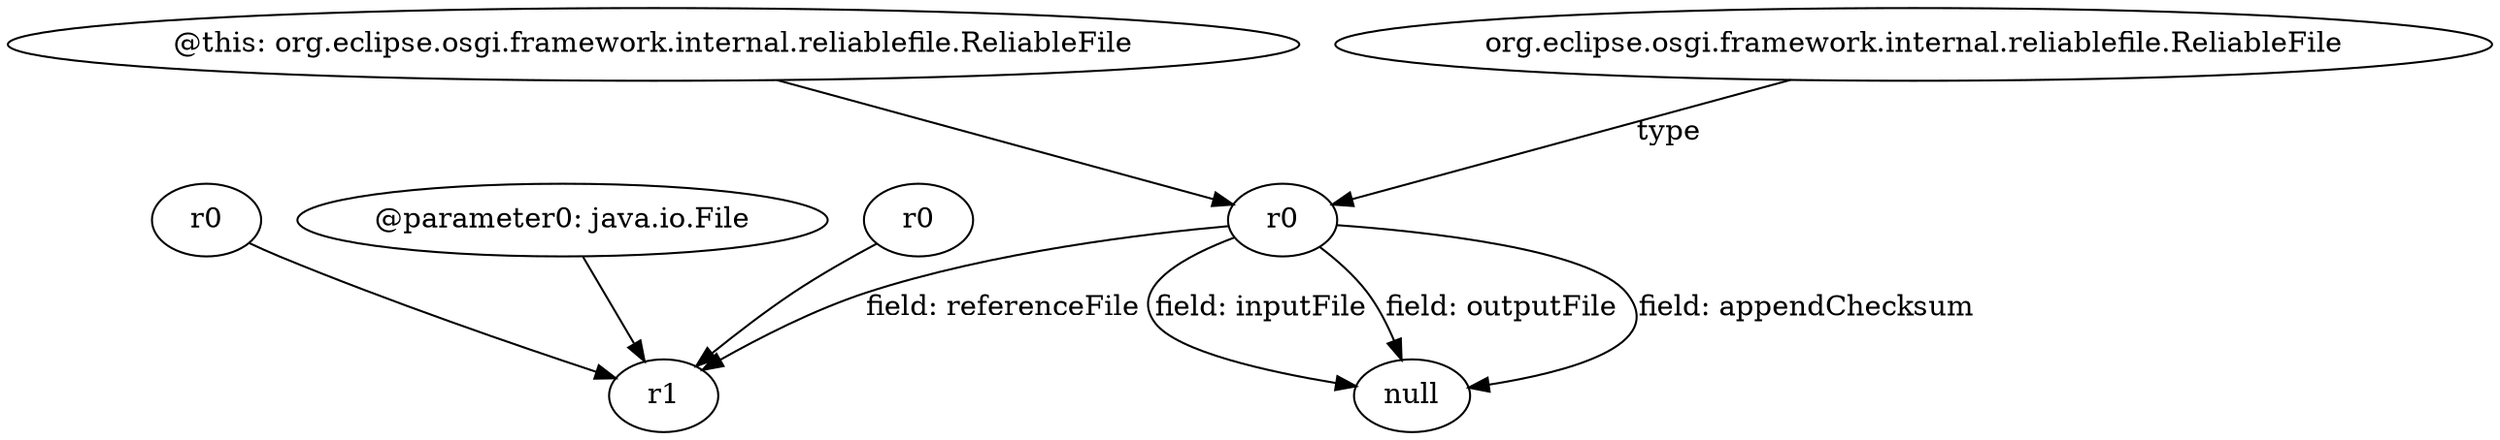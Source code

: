 digraph g {
0[label="r0"]
1[label="r1"]
0->1[label="field: referenceFile"]
2[label="r0"]
2->1[label=""]
3[label="@this: org.eclipse.osgi.framework.internal.reliablefile.ReliableFile"]
3->0[label=""]
4[label="org.eclipse.osgi.framework.internal.reliablefile.ReliableFile"]
4->0[label="type"]
5[label="null"]
0->5[label="field: inputFile"]
0->5[label="field: outputFile"]
0->5[label="field: appendChecksum"]
6[label="@parameter0: java.io.File"]
6->1[label=""]
7[label="r0"]
7->1[label=""]
}